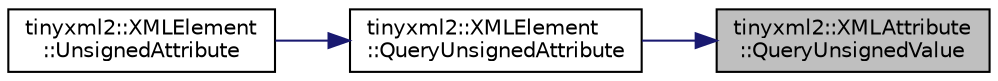 digraph "tinyxml2::XMLAttribute::QueryUnsignedValue"
{
 // LATEX_PDF_SIZE
  edge [fontname="Helvetica",fontsize="10",labelfontname="Helvetica",labelfontsize="10"];
  node [fontname="Helvetica",fontsize="10",shape=record];
  rankdir="RL";
  Node1 [label="tinyxml2::XMLAttribute\l::QueryUnsignedValue",height=0.2,width=0.4,color="black", fillcolor="grey75", style="filled", fontcolor="black",tooltip="See QueryIntValue."];
  Node1 -> Node2 [dir="back",color="midnightblue",fontsize="10",style="solid"];
  Node2 [label="tinyxml2::XMLElement\l::QueryUnsignedAttribute",height=0.2,width=0.4,color="black", fillcolor="white", style="filled",URL="$classtinyxml2_1_1XMLElement.html#a26fc84cbfba6769dafcfbf256c05e22f",tooltip="See QueryIntAttribute()"];
  Node2 -> Node3 [dir="back",color="midnightblue",fontsize="10",style="solid"];
  Node3 [label="tinyxml2::XMLElement\l::UnsignedAttribute",height=0.2,width=0.4,color="black", fillcolor="white", style="filled",URL="$classtinyxml2_1_1XMLElement.html#afea43a1d4aa33e3703ddee5fc9adc26c",tooltip="See IntAttribute()"];
}
